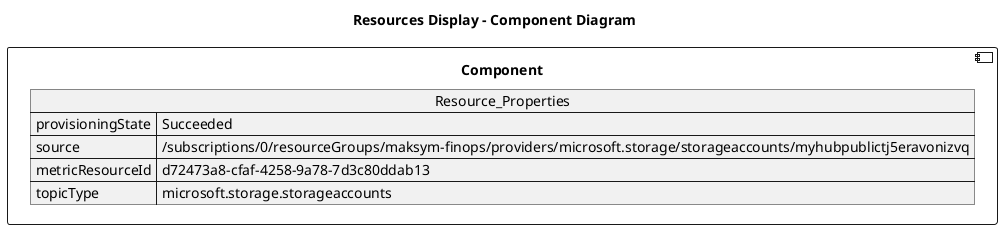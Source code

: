@startuml

title Resources Display - Component Diagram

component Component {

json  Resource_Properties {
  "provisioningState": "Succeeded",
  "source": "/subscriptions/0/resourceGroups/maksym-finops/providers/microsoft.storage/storageaccounts/myhubpublictj5eravonizvq",
  "metricResourceId": "d72473a8-cfaf-4258-9a78-7d3c80ddab13",
  "topicType": "microsoft.storage.storageaccounts"
}
}
@enduml
